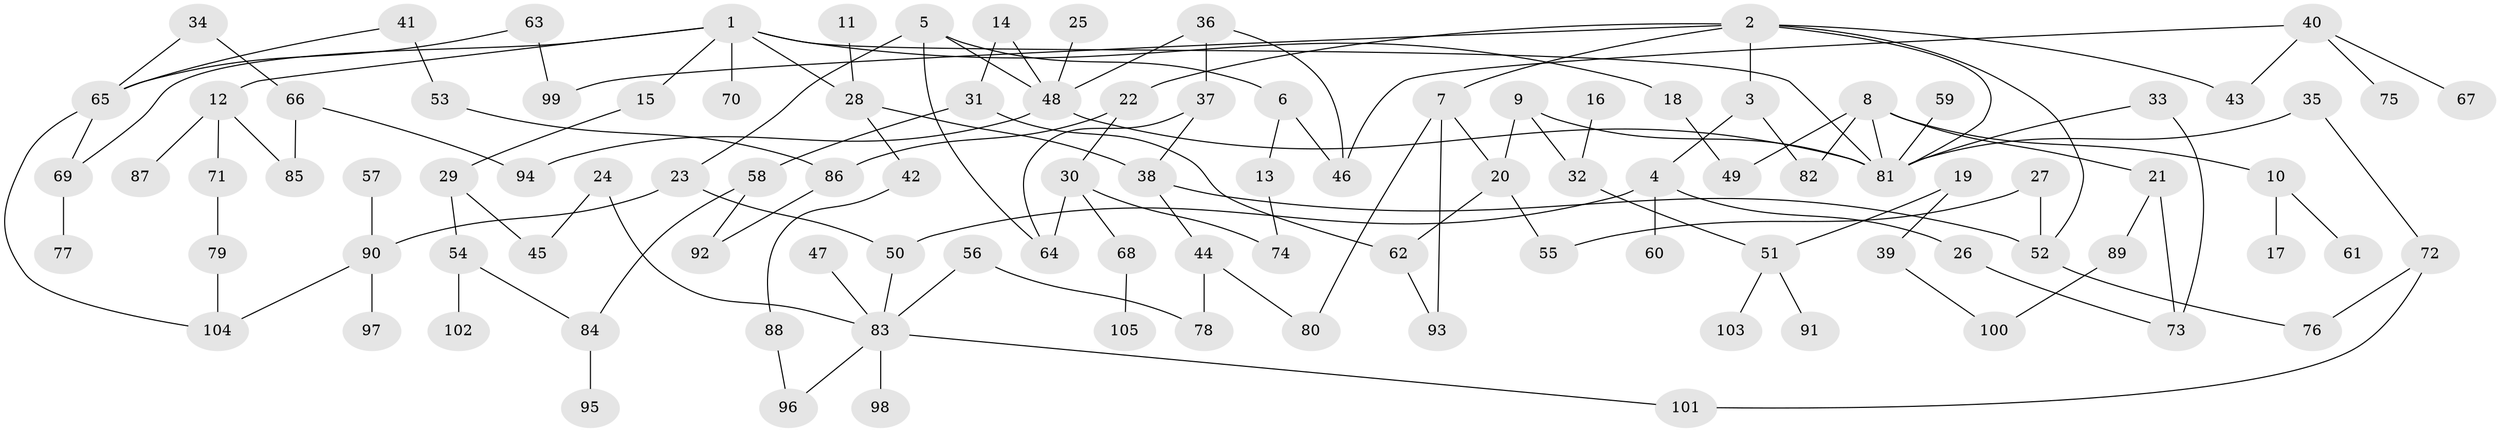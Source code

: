 // original degree distribution, {8: 0.013422818791946308, 9: 0.006711409395973154, 1: 0.28859060402684567, 7: 0.013422818791946308, 3: 0.19463087248322147, 4: 0.09395973154362416, 5: 0.03355704697986577, 2: 0.348993288590604, 6: 0.006711409395973154}
// Generated by graph-tools (version 1.1) at 2025/36/03/04/25 23:36:10]
// undirected, 105 vertices, 135 edges
graph export_dot {
  node [color=gray90,style=filled];
  1;
  2;
  3;
  4;
  5;
  6;
  7;
  8;
  9;
  10;
  11;
  12;
  13;
  14;
  15;
  16;
  17;
  18;
  19;
  20;
  21;
  22;
  23;
  24;
  25;
  26;
  27;
  28;
  29;
  30;
  31;
  32;
  33;
  34;
  35;
  36;
  37;
  38;
  39;
  40;
  41;
  42;
  43;
  44;
  45;
  46;
  47;
  48;
  49;
  50;
  51;
  52;
  53;
  54;
  55;
  56;
  57;
  58;
  59;
  60;
  61;
  62;
  63;
  64;
  65;
  66;
  67;
  68;
  69;
  70;
  71;
  72;
  73;
  74;
  75;
  76;
  77;
  78;
  79;
  80;
  81;
  82;
  83;
  84;
  85;
  86;
  87;
  88;
  89;
  90;
  91;
  92;
  93;
  94;
  95;
  96;
  97;
  98;
  99;
  100;
  101;
  102;
  103;
  104;
  105;
  1 -- 12 [weight=1.0];
  1 -- 15 [weight=1.0];
  1 -- 18 [weight=1.0];
  1 -- 28 [weight=1.0];
  1 -- 69 [weight=1.0];
  1 -- 70 [weight=1.0];
  1 -- 81 [weight=1.0];
  2 -- 3 [weight=1.0];
  2 -- 7 [weight=1.0];
  2 -- 22 [weight=1.0];
  2 -- 43 [weight=1.0];
  2 -- 52 [weight=1.0];
  2 -- 81 [weight=1.0];
  2 -- 99 [weight=1.0];
  3 -- 4 [weight=1.0];
  3 -- 82 [weight=1.0];
  4 -- 26 [weight=1.0];
  4 -- 50 [weight=1.0];
  4 -- 60 [weight=1.0];
  5 -- 6 [weight=1.0];
  5 -- 23 [weight=1.0];
  5 -- 48 [weight=1.0];
  5 -- 64 [weight=1.0];
  6 -- 13 [weight=1.0];
  6 -- 46 [weight=1.0];
  7 -- 20 [weight=1.0];
  7 -- 80 [weight=1.0];
  7 -- 93 [weight=1.0];
  8 -- 10 [weight=1.0];
  8 -- 21 [weight=1.0];
  8 -- 49 [weight=1.0];
  8 -- 81 [weight=1.0];
  8 -- 82 [weight=1.0];
  9 -- 20 [weight=1.0];
  9 -- 32 [weight=1.0];
  9 -- 81 [weight=1.0];
  10 -- 17 [weight=1.0];
  10 -- 61 [weight=1.0];
  11 -- 28 [weight=1.0];
  12 -- 71 [weight=1.0];
  12 -- 85 [weight=1.0];
  12 -- 87 [weight=1.0];
  13 -- 74 [weight=1.0];
  14 -- 31 [weight=1.0];
  14 -- 48 [weight=1.0];
  15 -- 29 [weight=1.0];
  16 -- 32 [weight=1.0];
  18 -- 49 [weight=1.0];
  19 -- 39 [weight=1.0];
  19 -- 51 [weight=1.0];
  20 -- 55 [weight=1.0];
  20 -- 62 [weight=1.0];
  21 -- 73 [weight=1.0];
  21 -- 89 [weight=2.0];
  22 -- 30 [weight=1.0];
  22 -- 86 [weight=1.0];
  23 -- 50 [weight=1.0];
  23 -- 90 [weight=1.0];
  24 -- 45 [weight=1.0];
  24 -- 83 [weight=1.0];
  25 -- 48 [weight=1.0];
  26 -- 73 [weight=1.0];
  27 -- 52 [weight=1.0];
  27 -- 55 [weight=1.0];
  28 -- 38 [weight=1.0];
  28 -- 42 [weight=1.0];
  29 -- 45 [weight=1.0];
  29 -- 54 [weight=1.0];
  30 -- 64 [weight=1.0];
  30 -- 68 [weight=1.0];
  30 -- 74 [weight=1.0];
  31 -- 58 [weight=1.0];
  31 -- 62 [weight=1.0];
  32 -- 51 [weight=1.0];
  33 -- 73 [weight=1.0];
  33 -- 81 [weight=1.0];
  34 -- 65 [weight=1.0];
  34 -- 66 [weight=1.0];
  35 -- 72 [weight=1.0];
  35 -- 81 [weight=1.0];
  36 -- 37 [weight=1.0];
  36 -- 46 [weight=1.0];
  36 -- 48 [weight=1.0];
  37 -- 38 [weight=1.0];
  37 -- 64 [weight=1.0];
  38 -- 44 [weight=1.0];
  38 -- 52 [weight=1.0];
  39 -- 100 [weight=1.0];
  40 -- 43 [weight=1.0];
  40 -- 46 [weight=1.0];
  40 -- 67 [weight=1.0];
  40 -- 75 [weight=1.0];
  41 -- 53 [weight=1.0];
  41 -- 65 [weight=1.0];
  42 -- 88 [weight=1.0];
  44 -- 78 [weight=1.0];
  44 -- 80 [weight=1.0];
  47 -- 83 [weight=1.0];
  48 -- 81 [weight=1.0];
  48 -- 94 [weight=1.0];
  50 -- 83 [weight=1.0];
  51 -- 91 [weight=1.0];
  51 -- 103 [weight=1.0];
  52 -- 76 [weight=1.0];
  53 -- 86 [weight=1.0];
  54 -- 84 [weight=1.0];
  54 -- 102 [weight=1.0];
  56 -- 78 [weight=1.0];
  56 -- 83 [weight=1.0];
  57 -- 90 [weight=1.0];
  58 -- 84 [weight=1.0];
  58 -- 92 [weight=1.0];
  59 -- 81 [weight=1.0];
  62 -- 93 [weight=1.0];
  63 -- 65 [weight=1.0];
  63 -- 99 [weight=1.0];
  65 -- 69 [weight=1.0];
  65 -- 104 [weight=1.0];
  66 -- 85 [weight=1.0];
  66 -- 94 [weight=1.0];
  68 -- 105 [weight=1.0];
  69 -- 77 [weight=1.0];
  71 -- 79 [weight=1.0];
  72 -- 76 [weight=1.0];
  72 -- 101 [weight=1.0];
  79 -- 104 [weight=1.0];
  83 -- 96 [weight=1.0];
  83 -- 98 [weight=1.0];
  83 -- 101 [weight=1.0];
  84 -- 95 [weight=1.0];
  86 -- 92 [weight=1.0];
  88 -- 96 [weight=1.0];
  89 -- 100 [weight=1.0];
  90 -- 97 [weight=1.0];
  90 -- 104 [weight=1.0];
}
